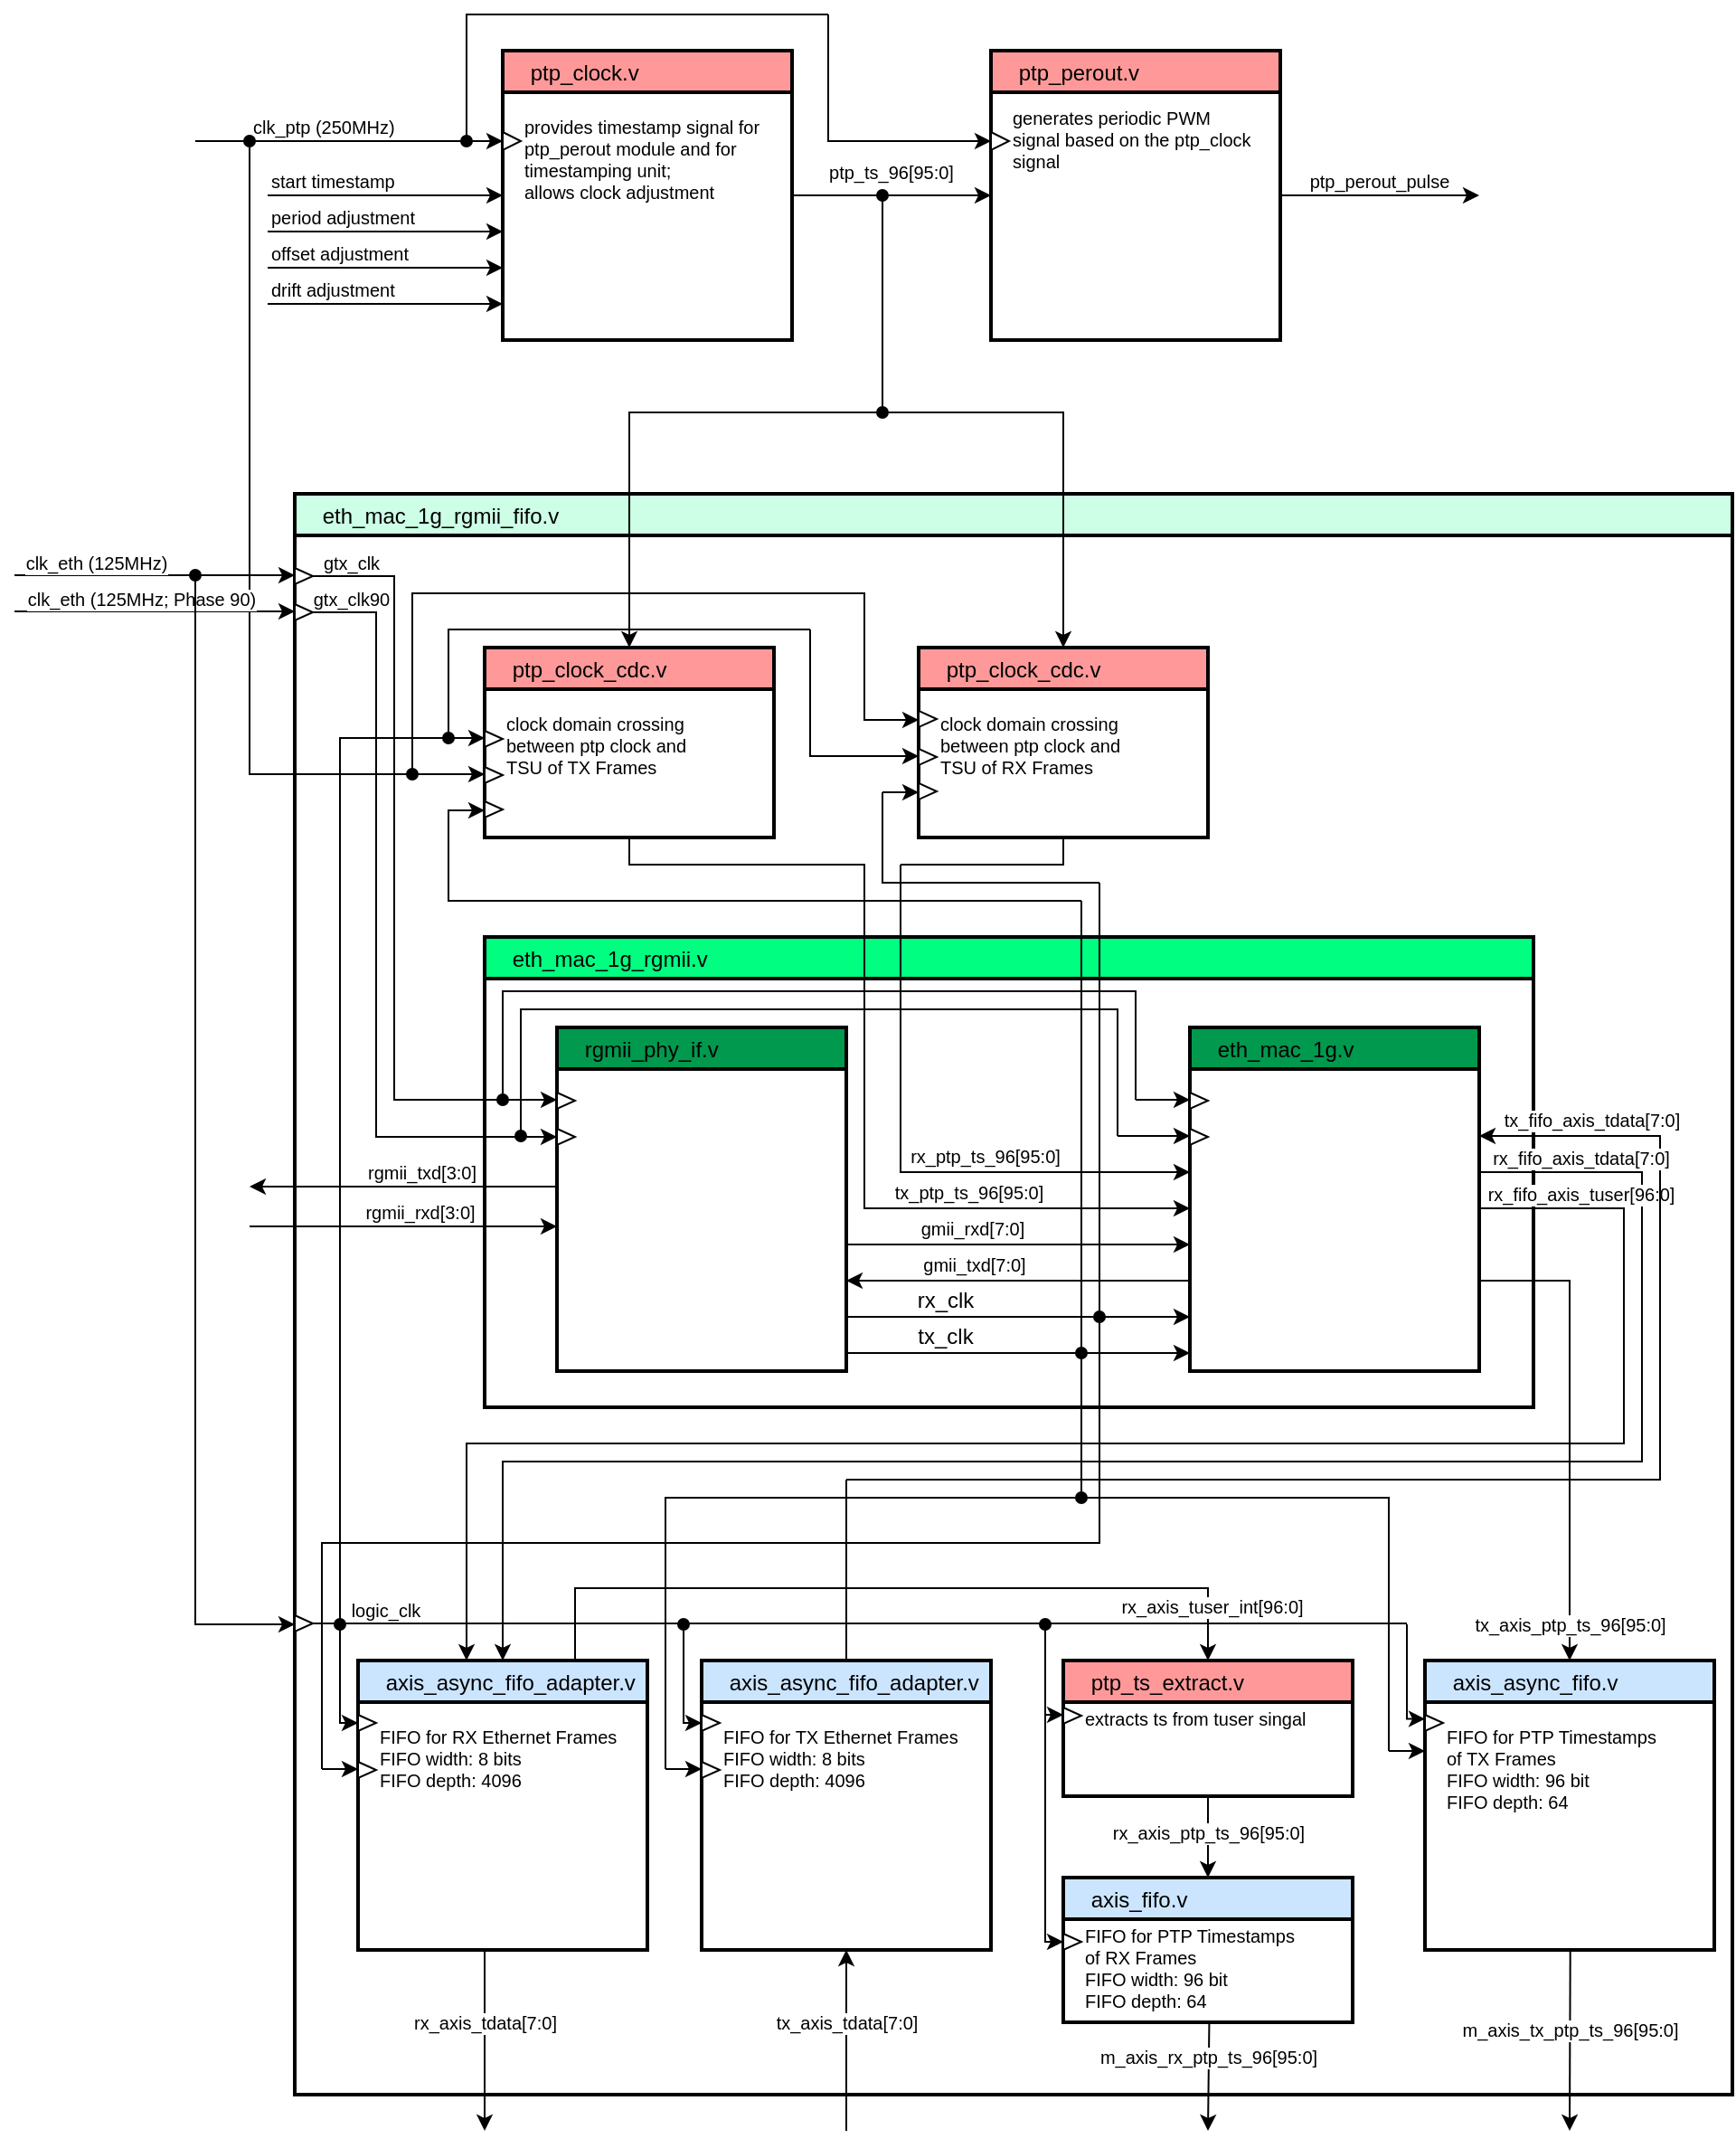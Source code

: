 <mxfile version="18.0.8" type="github">
  <diagram id="m4_wPzhkBYTgOvD4pY8l" name="Page-1">
    <mxGraphModel dx="2858" dy="1074" grid="1" gridSize="10" guides="1" tooltips="1" connect="1" arrows="1" fold="1" page="1" pageScale="1" pageWidth="827" pageHeight="1169" math="0" shadow="0">
      <root>
        <mxCell id="0" />
        <mxCell id="1" parent="0" />
        <mxCell id="R2FVKgh_fxsD744rfTFJ-40" value="" style="edgeStyle=elbowEdgeStyle;elbow=horizontal;endArrow=none;html=1;rounded=0;fontSize=10;endFill=0;" edge="1" parent="1">
          <mxGeometry width="50" height="50" relative="1" as="geometry">
            <mxPoint x="550" y="650" as="sourcePoint" />
            <mxPoint x="20" y="810" as="targetPoint" />
            <Array as="points">
              <mxPoint x="640" y="730" />
            </Array>
          </mxGeometry>
        </mxCell>
        <mxCell id="-nhubuoIuJu4ggT3_inp-13" value="    ptp_clock.v" style="swimlane;fontStyle=0;align=left;strokeWidth=2;fillColor=#FF9999;" parent="1" vertex="1">
          <mxGeometry x="10" y="30" width="160" height="160" as="geometry" />
        </mxCell>
        <mxCell id="-nhubuoIuJu4ggT3_inp-25" value="" style="triangle;whiteSpace=wrap;html=1;fontSize=10;align=left;" parent="-nhubuoIuJu4ggT3_inp-13" vertex="1">
          <mxGeometry y="45" width="10" height="10" as="geometry" />
        </mxCell>
        <mxCell id="R2FVKgh_fxsD744rfTFJ-57" value="&lt;div&gt;provides timestamp signal for ptp_perout module and for timestamping unit;&lt;/div&gt;&lt;div&gt;allows clock adjustment&lt;br&gt;&lt;/div&gt;" style="text;html=1;strokeColor=none;fillColor=none;align=left;verticalAlign=top;whiteSpace=wrap;rounded=0;fontSize=10;labelPosition=center;verticalLabelPosition=middle;" vertex="1" parent="-nhubuoIuJu4ggT3_inp-13">
          <mxGeometry x="10" y="30" width="140" height="125" as="geometry" />
        </mxCell>
        <mxCell id="-nhubuoIuJu4ggT3_inp-14" value="" style="edgeStyle=elbowEdgeStyle;elbow=vertical;endArrow=none;html=1;rounded=0;fontSize=10;startArrow=classic;startFill=1;endFill=0;align=left;" parent="1" edge="1">
          <mxGeometry width="50" height="50" relative="1" as="geometry">
            <mxPoint x="10" y="170" as="sourcePoint" />
            <mxPoint x="-120" y="170" as="targetPoint" />
          </mxGeometry>
        </mxCell>
        <mxCell id="-nhubuoIuJu4ggT3_inp-17" value="drift adjustment" style="text;html=1;strokeColor=none;fillColor=none;align=left;verticalAlign=middle;whiteSpace=wrap;rounded=0;spacingBottom=6;fontSize=10;" parent="1" vertex="1">
          <mxGeometry x="-120" y="150" width="130" height="30" as="geometry" />
        </mxCell>
        <mxCell id="-nhubuoIuJu4ggT3_inp-18" value="" style="edgeStyle=elbowEdgeStyle;elbow=vertical;endArrow=none;html=1;rounded=0;fontSize=10;startArrow=classic;startFill=1;endFill=0;align=left;" parent="1" edge="1">
          <mxGeometry width="50" height="50" relative="1" as="geometry">
            <mxPoint x="10" y="150" as="sourcePoint" />
            <mxPoint x="-120" y="150" as="targetPoint" />
          </mxGeometry>
        </mxCell>
        <mxCell id="-nhubuoIuJu4ggT3_inp-19" value="offset adjustment" style="text;html=1;strokeColor=none;fillColor=none;align=left;verticalAlign=middle;whiteSpace=wrap;rounded=0;spacingBottom=6;fontSize=10;" parent="1" vertex="1">
          <mxGeometry x="-120" y="130" width="130" height="30" as="geometry" />
        </mxCell>
        <mxCell id="-nhubuoIuJu4ggT3_inp-20" value="" style="edgeStyle=elbowEdgeStyle;elbow=vertical;endArrow=none;html=1;rounded=0;fontSize=10;startArrow=classic;startFill=1;endFill=0;align=left;" parent="1" edge="1">
          <mxGeometry width="50" height="50" relative="1" as="geometry">
            <mxPoint x="10" y="130" as="sourcePoint" />
            <mxPoint x="-120" y="130" as="targetPoint" />
          </mxGeometry>
        </mxCell>
        <mxCell id="-nhubuoIuJu4ggT3_inp-21" value="period adjustment" style="text;html=1;strokeColor=none;fillColor=none;align=left;verticalAlign=middle;whiteSpace=wrap;rounded=0;spacingBottom=6;fontSize=10;" parent="1" vertex="1">
          <mxGeometry x="-120" y="110" width="130" height="30" as="geometry" />
        </mxCell>
        <mxCell id="-nhubuoIuJu4ggT3_inp-22" value="" style="edgeStyle=elbowEdgeStyle;elbow=vertical;endArrow=none;html=1;rounded=0;fontSize=10;startArrow=classic;startFill=1;endFill=0;align=left;" parent="1" edge="1">
          <mxGeometry width="50" height="50" relative="1" as="geometry">
            <mxPoint x="10" y="110" as="sourcePoint" />
            <mxPoint x="-120" y="110" as="targetPoint" />
          </mxGeometry>
        </mxCell>
        <mxCell id="-nhubuoIuJu4ggT3_inp-23" value="start timestamp" style="text;html=1;strokeColor=none;fillColor=none;align=left;verticalAlign=middle;whiteSpace=wrap;rounded=0;spacingBottom=6;fontSize=10;" parent="1" vertex="1">
          <mxGeometry x="-120" y="90" width="130" height="30" as="geometry" />
        </mxCell>
        <mxCell id="-nhubuoIuJu4ggT3_inp-24" value="" style="edgeStyle=elbowEdgeStyle;elbow=vertical;endArrow=classic;html=1;rounded=0;fontSize=10;align=left;" parent="1" edge="1">
          <mxGeometry width="50" height="50" relative="1" as="geometry">
            <mxPoint x="-160" y="80" as="sourcePoint" />
            <mxPoint x="10" y="80" as="targetPoint" />
          </mxGeometry>
        </mxCell>
        <mxCell id="-nhubuoIuJu4ggT3_inp-26" value="clk_ptp (250MHz)" style="text;html=1;strokeColor=none;fillColor=none;align=left;verticalAlign=middle;whiteSpace=wrap;rounded=0;spacingBottom=6;fontSize=10;" parent="1" vertex="1">
          <mxGeometry x="-130" y="60" width="130" height="30" as="geometry" />
        </mxCell>
        <mxCell id="-nhubuoIuJu4ggT3_inp-27" value="    ptp_perout.v" style="swimlane;fontStyle=0;align=left;strokeWidth=2;fillColor=#FF9999;" parent="1" vertex="1">
          <mxGeometry x="280" y="30" width="160" height="160" as="geometry" />
        </mxCell>
        <mxCell id="-nhubuoIuJu4ggT3_inp-28" value="" style="triangle;whiteSpace=wrap;html=1;fontSize=10;" parent="-nhubuoIuJu4ggT3_inp-27" vertex="1">
          <mxGeometry y="45" width="10" height="10" as="geometry" />
        </mxCell>
        <mxCell id="R2FVKgh_fxsD744rfTFJ-56" value="generates periodic PWM signal based on the ptp_clock signal" style="text;html=1;strokeColor=none;fillColor=none;align=left;verticalAlign=top;whiteSpace=wrap;rounded=0;fontSize=10;labelPosition=center;verticalLabelPosition=middle;" vertex="1" parent="-nhubuoIuJu4ggT3_inp-27">
          <mxGeometry x="10" y="25" width="140" height="125" as="geometry" />
        </mxCell>
        <mxCell id="-nhubuoIuJu4ggT3_inp-29" value="" style="edgeStyle=elbowEdgeStyle;elbow=vertical;endArrow=none;html=1;rounded=0;fontSize=10;exitX=0.923;exitY=0.667;exitDx=0;exitDy=0;exitPerimeter=0;endFill=0;startArrow=oval;startFill=1;" parent="1" source="-nhubuoIuJu4ggT3_inp-26" edge="1">
          <mxGeometry width="50" height="50" relative="1" as="geometry">
            <mxPoint x="60" y="120" as="sourcePoint" />
            <mxPoint x="190" y="10" as="targetPoint" />
            <Array as="points">
              <mxPoint x="100" y="10" />
              <mxPoint x="180" y="20" />
              <mxPoint x="120" y="10" />
            </Array>
          </mxGeometry>
        </mxCell>
        <mxCell id="-nhubuoIuJu4ggT3_inp-32" value="" style="edgeStyle=segmentEdgeStyle;endArrow=classic;html=1;rounded=0;fontSize=10;entryX=0;entryY=0.5;entryDx=0;entryDy=0;" parent="1" target="-nhubuoIuJu4ggT3_inp-28" edge="1">
          <mxGeometry width="50" height="50" relative="1" as="geometry">
            <mxPoint x="190" y="10" as="sourcePoint" />
            <mxPoint x="150" y="60" as="targetPoint" />
            <Array as="points">
              <mxPoint x="190" y="10" />
              <mxPoint x="190" y="80" />
            </Array>
          </mxGeometry>
        </mxCell>
        <mxCell id="-nhubuoIuJu4ggT3_inp-33" value="" style="edgeStyle=elbowEdgeStyle;elbow=horizontal;endArrow=classic;html=1;rounded=0;fontSize=10;entryX=0;entryY=0.5;entryDx=0;entryDy=0;exitX=1;exitY=0.5;exitDx=0;exitDy=0;" parent="1" source="-nhubuoIuJu4ggT3_inp-13" target="-nhubuoIuJu4ggT3_inp-27" edge="1">
          <mxGeometry width="50" height="50" relative="1" as="geometry">
            <mxPoint x="210" y="110" as="sourcePoint" />
            <mxPoint x="70" y="100" as="targetPoint" />
          </mxGeometry>
        </mxCell>
        <mxCell id="-nhubuoIuJu4ggT3_inp-37" value="ptp_perout_pulse " style="text;html=1;strokeColor=none;fillColor=none;align=center;verticalAlign=middle;whiteSpace=wrap;rounded=0;spacingBottom=6;fontSize=10;" parent="1" vertex="1">
          <mxGeometry x="440" y="90" width="110" height="30" as="geometry" />
        </mxCell>
        <mxCell id="-nhubuoIuJu4ggT3_inp-38" value="" style="edgeStyle=elbowEdgeStyle;elbow=horizontal;endArrow=classic;html=1;rounded=0;fontSize=10;entryX=0;entryY=0.5;entryDx=0;entryDy=0;exitX=1;exitY=0.5;exitDx=0;exitDy=0;" parent="1" edge="1">
          <mxGeometry width="50" height="50" relative="1" as="geometry">
            <mxPoint x="440" y="110" as="sourcePoint" />
            <mxPoint x="550" y="110" as="targetPoint" />
          </mxGeometry>
        </mxCell>
        <mxCell id="R2FVKgh_fxsD744rfTFJ-6" value="    eth_mac_1g_rgmii_fifo.v" style="swimlane;align=left;fontStyle=0;strokeWidth=2;fillColor=#CCFFE6;" vertex="1" parent="1">
          <mxGeometry x="-105" y="275" width="795" height="885" as="geometry">
            <mxRectangle x="10" y="230" width="110" height="23" as="alternateBounds" />
          </mxGeometry>
        </mxCell>
        <mxCell id="R2FVKgh_fxsD744rfTFJ-7" value="    ptp_clock_cdc.v" style="swimlane;fontStyle=0;align=left;strokeWidth=2;fillColor=#FF9999;" vertex="1" parent="R2FVKgh_fxsD744rfTFJ-6">
          <mxGeometry x="345" y="85" width="160" height="105" as="geometry" />
        </mxCell>
        <mxCell id="R2FVKgh_fxsD744rfTFJ-8" value="&lt;div&gt;clock domain crossing between ptp clock and &lt;br&gt;&lt;/div&gt;&lt;div&gt;TSU of RX Frames&lt;br&gt;&lt;/div&gt;" style="text;html=1;strokeColor=none;fillColor=none;align=left;verticalAlign=top;whiteSpace=wrap;rounded=0;fontSize=10;labelPosition=center;verticalLabelPosition=middle;" vertex="1" parent="R2FVKgh_fxsD744rfTFJ-7">
          <mxGeometry x="10" y="30" width="140" height="60" as="geometry" />
        </mxCell>
        <mxCell id="R2FVKgh_fxsD744rfTFJ-102" value="" style="triangle;whiteSpace=wrap;html=1;fontSize=10;align=left;" vertex="1" parent="R2FVKgh_fxsD744rfTFJ-7">
          <mxGeometry y="35" width="10" height="9" as="geometry" />
        </mxCell>
        <mxCell id="R2FVKgh_fxsD744rfTFJ-103" value="" style="triangle;whiteSpace=wrap;html=1;fontSize=10;align=left;" vertex="1" parent="R2FVKgh_fxsD744rfTFJ-7">
          <mxGeometry y="56" width="10" height="9" as="geometry" />
        </mxCell>
        <mxCell id="R2FVKgh_fxsD744rfTFJ-104" value="" style="triangle;whiteSpace=wrap;html=1;fontSize=10;align=left;" vertex="1" parent="R2FVKgh_fxsD744rfTFJ-7">
          <mxGeometry y="75" width="10" height="9" as="geometry" />
        </mxCell>
        <mxCell id="R2FVKgh_fxsD744rfTFJ-9" value="    ptp_clock_cdc.v" style="swimlane;fontStyle=0;align=left;strokeWidth=2;fillColor=#FF9999;" vertex="1" parent="R2FVKgh_fxsD744rfTFJ-6">
          <mxGeometry x="105" y="85" width="160" height="105" as="geometry" />
        </mxCell>
        <mxCell id="R2FVKgh_fxsD744rfTFJ-10" value="&lt;div&gt;clock domain crossing between ptp clock and &lt;br&gt;&lt;/div&gt;&lt;div&gt;TSU of TX Frames&lt;br&gt;&lt;/div&gt;" style="text;html=1;strokeColor=none;fillColor=none;align=left;verticalAlign=top;whiteSpace=wrap;rounded=0;fontSize=10;labelPosition=center;verticalLabelPosition=middle;" vertex="1" parent="R2FVKgh_fxsD744rfTFJ-9">
          <mxGeometry x="10" y="30" width="140" height="90" as="geometry" />
        </mxCell>
        <mxCell id="R2FVKgh_fxsD744rfTFJ-105" value="" style="triangle;whiteSpace=wrap;html=1;fontSize=10;align=left;" vertex="1" parent="R2FVKgh_fxsD744rfTFJ-9">
          <mxGeometry y="46" width="10" height="9" as="geometry" />
        </mxCell>
        <mxCell id="R2FVKgh_fxsD744rfTFJ-106" value="" style="triangle;whiteSpace=wrap;html=1;fontSize=10;align=left;" vertex="1" parent="R2FVKgh_fxsD744rfTFJ-9">
          <mxGeometry y="66" width="10" height="9" as="geometry" />
        </mxCell>
        <mxCell id="R2FVKgh_fxsD744rfTFJ-107" value="" style="triangle;whiteSpace=wrap;html=1;fontSize=10;align=left;" vertex="1" parent="R2FVKgh_fxsD744rfTFJ-9">
          <mxGeometry y="85" width="10" height="9" as="geometry" />
        </mxCell>
        <mxCell id="-nhubuoIuJu4ggT3_inp-12" value="    eth_mac_1g_rgmii.v" style="swimlane;align=left;fontStyle=0;strokeWidth=2;fillColor=#00FF80;" parent="R2FVKgh_fxsD744rfTFJ-6" vertex="1">
          <mxGeometry x="105" y="245" width="580" height="260" as="geometry">
            <mxRectangle x="10" y="230" width="110" height="23" as="alternateBounds" />
          </mxGeometry>
        </mxCell>
        <mxCell id="-nhubuoIuJu4ggT3_inp-2" value="    eth_mac_1g.v" style="swimlane;align=left;fontStyle=0;strokeWidth=2;fillColor=#00994D;" parent="-nhubuoIuJu4ggT3_inp-12" vertex="1">
          <mxGeometry x="390" y="50" width="160" height="190" as="geometry" />
        </mxCell>
        <mxCell id="R2FVKgh_fxsD744rfTFJ-94" value="" style="triangle;whiteSpace=wrap;html=1;fontSize=10;align=left;" vertex="1" parent="-nhubuoIuJu4ggT3_inp-2">
          <mxGeometry y="36" width="10" height="9" as="geometry" />
        </mxCell>
        <mxCell id="R2FVKgh_fxsD744rfTFJ-95" value="" style="triangle;whiteSpace=wrap;html=1;fontSize=10;align=left;" vertex="1" parent="-nhubuoIuJu4ggT3_inp-2">
          <mxGeometry y="56" width="10" height="9" as="geometry" />
        </mxCell>
        <mxCell id="-nhubuoIuJu4ggT3_inp-3" value="    rgmii_phy_if.v" style="swimlane;fontStyle=0;align=left;strokeWidth=2;fillColor=#00994D;" parent="-nhubuoIuJu4ggT3_inp-12" vertex="1">
          <mxGeometry x="40" y="50" width="160" height="190" as="geometry" />
        </mxCell>
        <mxCell id="R2FVKgh_fxsD744rfTFJ-70" value="" style="triangle;whiteSpace=wrap;html=1;fontSize=10;align=left;" vertex="1" parent="-nhubuoIuJu4ggT3_inp-3">
          <mxGeometry y="36" width="10" height="9" as="geometry" />
        </mxCell>
        <mxCell id="R2FVKgh_fxsD744rfTFJ-71" value="" style="triangle;whiteSpace=wrap;html=1;fontSize=10;align=left;" vertex="1" parent="-nhubuoIuJu4ggT3_inp-3">
          <mxGeometry y="56" width="10" height="9" as="geometry" />
        </mxCell>
        <mxCell id="-nhubuoIuJu4ggT3_inp-9" value="&lt;font style=&quot;font-size: 10px;&quot;&gt;gmii_rxd[7:0]&lt;/font&gt;" style="text;html=1;strokeColor=none;fillColor=none;align=center;verticalAlign=middle;whiteSpace=wrap;rounded=0;spacingBottom=6;" parent="-nhubuoIuJu4ggT3_inp-12" vertex="1">
          <mxGeometry x="240" y="149" width="60" height="30" as="geometry" />
        </mxCell>
        <mxCell id="R2FVKgh_fxsD744rfTFJ-49" value="" style="edgeStyle=segmentEdgeStyle;endArrow=classic;html=1;rounded=0;fontSize=10;" edge="1" parent="-nhubuoIuJu4ggT3_inp-12">
          <mxGeometry width="50" height="50" relative="1" as="geometry">
            <mxPoint x="-130" y="160" as="sourcePoint" />
            <mxPoint x="40" y="160" as="targetPoint" />
            <Array as="points">
              <mxPoint x="-130" y="160" />
            </Array>
          </mxGeometry>
        </mxCell>
        <mxCell id="R2FVKgh_fxsD744rfTFJ-50" value="rgmii_rxd[3:0]" style="edgeLabel;html=1;align=center;verticalAlign=middle;resizable=0;points=[];fontSize=10;" vertex="1" connectable="0" parent="R2FVKgh_fxsD744rfTFJ-49">
          <mxGeometry x="-0.152" y="-2" relative="1" as="geometry">
            <mxPoint x="22" y="-10" as="offset" />
          </mxGeometry>
        </mxCell>
        <mxCell id="R2FVKgh_fxsD744rfTFJ-47" value="" style="edgeStyle=segmentEdgeStyle;endArrow=classic;html=1;rounded=0;fontSize=10;" edge="1" parent="-nhubuoIuJu4ggT3_inp-12">
          <mxGeometry width="50" height="50" relative="1" as="geometry">
            <mxPoint x="40" y="138" as="sourcePoint" />
            <mxPoint x="-130" y="138" as="targetPoint" />
          </mxGeometry>
        </mxCell>
        <mxCell id="R2FVKgh_fxsD744rfTFJ-48" value="rgmii_txd[3:0]" style="edgeLabel;html=1;align=center;verticalAlign=middle;resizable=0;points=[];fontSize=10;" vertex="1" connectable="0" parent="R2FVKgh_fxsD744rfTFJ-47">
          <mxGeometry x="-0.152" y="-2" relative="1" as="geometry">
            <mxPoint x="-3" y="-6" as="offset" />
          </mxGeometry>
        </mxCell>
        <mxCell id="-nhubuoIuJu4ggT3_inp-5" style="edgeStyle=orthogonalEdgeStyle;rounded=0;orthogonalLoop=1;jettySize=auto;html=1;" parent="-nhubuoIuJu4ggT3_inp-12" edge="1">
          <mxGeometry relative="1" as="geometry">
            <mxPoint x="200" y="170" as="sourcePoint" />
            <mxPoint x="390" y="170" as="targetPoint" />
          </mxGeometry>
        </mxCell>
        <mxCell id="-nhubuoIuJu4ggT3_inp-6" style="edgeStyle=orthogonalEdgeStyle;rounded=0;orthogonalLoop=1;jettySize=auto;html=1;startArrow=classic;startFill=1;endArrow=none;endFill=0;" parent="-nhubuoIuJu4ggT3_inp-12" edge="1">
          <mxGeometry relative="1" as="geometry">
            <mxPoint x="200" y="190" as="sourcePoint" />
            <mxPoint x="390" y="190" as="targetPoint" />
          </mxGeometry>
        </mxCell>
        <mxCell id="-nhubuoIuJu4ggT3_inp-11" value="&lt;font style=&quot;font-size: 10px;&quot;&gt;gmii_txd[7:0]&lt;/font&gt;" style="text;html=1;strokeColor=none;fillColor=none;align=center;verticalAlign=middle;whiteSpace=wrap;rounded=0;spacingBottom=6;" parent="-nhubuoIuJu4ggT3_inp-12" vertex="1">
          <mxGeometry x="241" y="169" width="60" height="30" as="geometry" />
        </mxCell>
        <mxCell id="R2FVKgh_fxsD744rfTFJ-18" value="&lt;font style=&quot;font-size: 10px;&quot;&gt;rx_ptp_ts_96[95:0]&lt;/font&gt;" style="text;html=1;strokeColor=none;fillColor=none;align=center;verticalAlign=middle;whiteSpace=wrap;rounded=0;spacingBottom=6;" vertex="1" parent="-nhubuoIuJu4ggT3_inp-12">
          <mxGeometry x="247" y="109" width="60" height="30" as="geometry" />
        </mxCell>
        <mxCell id="R2FVKgh_fxsD744rfTFJ-20" value="&lt;font style=&quot;font-size: 10px;&quot;&gt;tx_ptp_ts_96[95:0]&lt;/font&gt;" style="text;html=1;strokeColor=none;fillColor=none;align=center;verticalAlign=middle;whiteSpace=wrap;rounded=0;spacingBottom=6;" vertex="1" parent="-nhubuoIuJu4ggT3_inp-12">
          <mxGeometry x="238" y="129" width="60" height="30" as="geometry" />
        </mxCell>
        <mxCell id="R2FVKgh_fxsD744rfTFJ-86" style="edgeStyle=orthogonalEdgeStyle;rounded=0;orthogonalLoop=1;jettySize=auto;html=1;entryX=0;entryY=0.25;entryDx=0;entryDy=0;" edge="1" parent="-nhubuoIuJu4ggT3_inp-12">
          <mxGeometry relative="1" as="geometry">
            <mxPoint x="200" y="210" as="sourcePoint" />
            <mxPoint x="390" y="210" as="targetPoint" />
          </mxGeometry>
        </mxCell>
        <mxCell id="R2FVKgh_fxsD744rfTFJ-88" value="rx_clk" style="text;html=1;strokeColor=none;fillColor=none;align=center;verticalAlign=middle;whiteSpace=wrap;rounded=0;spacingBottom=6;" vertex="1" parent="-nhubuoIuJu4ggT3_inp-12">
          <mxGeometry x="225" y="189" width="60" height="30" as="geometry" />
        </mxCell>
        <mxCell id="R2FVKgh_fxsD744rfTFJ-89" value="tx_clk" style="text;html=1;strokeColor=none;fillColor=none;align=center;verticalAlign=middle;whiteSpace=wrap;rounded=0;spacingBottom=6;" vertex="1" parent="-nhubuoIuJu4ggT3_inp-12">
          <mxGeometry x="225" y="209" width="60" height="30" as="geometry" />
        </mxCell>
        <mxCell id="R2FVKgh_fxsD744rfTFJ-16" value="" style="edgeStyle=elbowEdgeStyle;elbow=vertical;endArrow=classic;html=1;rounded=0;fontSize=10;" edge="1" parent="-nhubuoIuJu4ggT3_inp-12">
          <mxGeometry width="50" height="50" relative="1" as="geometry">
            <mxPoint x="210" y="120" as="sourcePoint" />
            <mxPoint x="390" y="150" as="targetPoint" />
            <Array as="points">
              <mxPoint x="300" y="150" />
            </Array>
          </mxGeometry>
        </mxCell>
        <mxCell id="R2FVKgh_fxsD744rfTFJ-87" style="edgeStyle=orthogonalEdgeStyle;rounded=0;orthogonalLoop=1;jettySize=auto;html=1;" edge="1" parent="-nhubuoIuJu4ggT3_inp-12">
          <mxGeometry relative="1" as="geometry">
            <mxPoint x="200" y="230" as="sourcePoint" />
            <mxPoint x="390" y="230" as="targetPoint" />
            <Array as="points">
              <mxPoint x="270" y="230" />
              <mxPoint x="270" y="230" />
            </Array>
          </mxGeometry>
        </mxCell>
        <mxCell id="R2FVKgh_fxsD744rfTFJ-14" value="" style="edgeStyle=elbowEdgeStyle;elbow=vertical;endArrow=none;html=1;rounded=0;fontSize=10;endFill=0;exitX=0.5;exitY=1;exitDx=0;exitDy=0;" edge="1" parent="R2FVKgh_fxsD744rfTFJ-6" source="R2FVKgh_fxsD744rfTFJ-7">
          <mxGeometry width="50" height="50" relative="1" as="geometry">
            <mxPoint x="436.86" y="215" as="sourcePoint" />
            <mxPoint x="335" y="205" as="targetPoint" />
            <Array as="points">
              <mxPoint x="385" y="205" />
            </Array>
          </mxGeometry>
        </mxCell>
        <mxCell id="R2FVKgh_fxsD744rfTFJ-21" value="    ptp_ts_extract.v" style="swimlane;fontStyle=0;align=left;strokeWidth=2;fillColor=#FF9999;" vertex="1" parent="R2FVKgh_fxsD744rfTFJ-6">
          <mxGeometry x="425" y="645" width="160" height="75" as="geometry" />
        </mxCell>
        <mxCell id="R2FVKgh_fxsD744rfTFJ-23" value="extracts ts from tuser singal " style="text;html=1;strokeColor=none;fillColor=none;align=left;verticalAlign=top;whiteSpace=wrap;rounded=0;fontSize=10;labelPosition=center;verticalLabelPosition=middle;" vertex="1" parent="R2FVKgh_fxsD744rfTFJ-21">
          <mxGeometry x="10" y="20" width="140" height="40" as="geometry" />
        </mxCell>
        <mxCell id="R2FVKgh_fxsD744rfTFJ-85" value="" style="triangle;whiteSpace=wrap;html=1;fontSize=10;align=left;" vertex="1" parent="R2FVKgh_fxsD744rfTFJ-21">
          <mxGeometry y="26" width="10" height="9" as="geometry" />
        </mxCell>
        <mxCell id="-nhubuoIuJu4ggT3_inp-52" value="    axis_fifo.v" style="swimlane;fontStyle=0;align=left;strokeWidth=2;fillColor=#CCE5FF;" parent="R2FVKgh_fxsD744rfTFJ-6" vertex="1">
          <mxGeometry x="425" y="765" width="160" height="80" as="geometry" />
        </mxCell>
        <mxCell id="-nhubuoIuJu4ggT3_inp-53" value="&lt;div align=&quot;left&quot;&gt;FIFO for PTP Timestamps&lt;/div&gt;&lt;div align=&quot;left&quot;&gt;of RX Frames&lt;/div&gt;&lt;div align=&quot;left&quot;&gt;FIFO width: 96 bit&lt;/div&gt;&lt;div align=&quot;left&quot;&gt;FIFO depth: 64&lt;br&gt;&lt;/div&gt;" style="text;html=1;strokeColor=none;fillColor=none;align=left;verticalAlign=top;whiteSpace=wrap;rounded=0;fontSize=10;labelPosition=center;verticalLabelPosition=middle;" parent="-nhubuoIuJu4ggT3_inp-52" vertex="1">
          <mxGeometry x="10" y="20" width="130" height="60" as="geometry" />
        </mxCell>
        <mxCell id="R2FVKgh_fxsD744rfTFJ-76" value="" style="triangle;whiteSpace=wrap;html=1;fontSize=10;align=left;" vertex="1" parent="-nhubuoIuJu4ggT3_inp-52">
          <mxGeometry y="31" width="10" height="9" as="geometry" />
        </mxCell>
        <mxCell id="R2FVKgh_fxsD744rfTFJ-24" value="" style="edgeStyle=segmentEdgeStyle;endArrow=classic;html=1;rounded=0;fontSize=10;exitX=0.5;exitY=1;exitDx=0;exitDy=0;" edge="1" parent="R2FVKgh_fxsD744rfTFJ-6" source="R2FVKgh_fxsD744rfTFJ-21" target="-nhubuoIuJu4ggT3_inp-52">
          <mxGeometry width="50" height="50" relative="1" as="geometry">
            <mxPoint x="545" y="725" as="sourcePoint" />
            <mxPoint x="595" y="675" as="targetPoint" />
          </mxGeometry>
        </mxCell>
        <mxCell id="R2FVKgh_fxsD744rfTFJ-35" value="rx_axis_ptp_ts_96[95:0]" style="edgeLabel;html=1;align=center;verticalAlign=middle;resizable=0;points=[];fontSize=10;" vertex="1" connectable="0" parent="R2FVKgh_fxsD744rfTFJ-24">
          <mxGeometry x="0.135" y="-1" relative="1" as="geometry">
            <mxPoint x="1" y="-6" as="offset" />
          </mxGeometry>
        </mxCell>
        <mxCell id="R2FVKgh_fxsD744rfTFJ-27" value="" style="edgeStyle=segmentEdgeStyle;endArrow=classic;html=1;rounded=0;fontSize=10;entryX=0.5;entryY=1;entryDx=0;entryDy=0;" edge="1" parent="R2FVKgh_fxsD744rfTFJ-6" target="-nhubuoIuJu4ggT3_inp-48">
          <mxGeometry width="50" height="50" relative="1" as="geometry">
            <mxPoint x="305" y="905" as="sourcePoint" />
            <mxPoint x="255" y="865" as="targetPoint" />
          </mxGeometry>
        </mxCell>
        <mxCell id="R2FVKgh_fxsD744rfTFJ-28" value="tx_axis_tdata[7:0]" style="edgeLabel;html=1;align=center;verticalAlign=middle;resizable=0;points=[];fontSize=10;" vertex="1" connectable="0" parent="R2FVKgh_fxsD744rfTFJ-27">
          <mxGeometry x="0.236" relative="1" as="geometry">
            <mxPoint y="2" as="offset" />
          </mxGeometry>
        </mxCell>
        <mxCell id="-nhubuoIuJu4ggT3_inp-48" value="    axis_async_fifo_adapter.v" style="swimlane;fontStyle=0;align=left;strokeWidth=2;fillColor=#CCE5FF;" parent="R2FVKgh_fxsD744rfTFJ-6" vertex="1">
          <mxGeometry x="225" y="645" width="160" height="160" as="geometry" />
        </mxCell>
        <mxCell id="-nhubuoIuJu4ggT3_inp-49" value="&lt;div align=&quot;left&quot;&gt;FIFO for TX Ethernet Frames&lt;/div&gt;&lt;div align=&quot;left&quot;&gt;FIFO width: 8 bits&lt;/div&gt;&lt;div align=&quot;left&quot;&gt;FIFO depth: 4096&lt;br&gt;&lt;/div&gt;&lt;div align=&quot;left&quot;&gt;&lt;br&gt;&lt;/div&gt;" style="text;html=1;strokeColor=none;fillColor=none;align=left;verticalAlign=top;whiteSpace=wrap;rounded=0;fontSize=10;labelPosition=center;verticalLabelPosition=middle;" parent="-nhubuoIuJu4ggT3_inp-48" vertex="1">
          <mxGeometry x="10" y="30" width="140" height="130" as="geometry" />
        </mxCell>
        <mxCell id="R2FVKgh_fxsD744rfTFJ-75" value="" style="triangle;whiteSpace=wrap;html=1;fontSize=10;align=left;" vertex="1" parent="-nhubuoIuJu4ggT3_inp-48">
          <mxGeometry y="30" width="10" height="9" as="geometry" />
        </mxCell>
        <mxCell id="R2FVKgh_fxsD744rfTFJ-118" value="" style="triangle;whiteSpace=wrap;html=1;fontSize=10;align=left;" vertex="1" parent="-nhubuoIuJu4ggT3_inp-48">
          <mxGeometry y="56" width="10" height="9" as="geometry" />
        </mxCell>
        <mxCell id="-nhubuoIuJu4ggT3_inp-46" value="    axis_async_fifo_adapter.v" style="swimlane;fontStyle=0;align=left;strokeWidth=2;fillColor=#CCE5FF;" parent="R2FVKgh_fxsD744rfTFJ-6" vertex="1">
          <mxGeometry x="35" y="645" width="160" height="160" as="geometry" />
        </mxCell>
        <mxCell id="-nhubuoIuJu4ggT3_inp-47" value="&lt;div align=&quot;left&quot;&gt;FIFO for RX Ethernet Frames&lt;/div&gt;&lt;div align=&quot;left&quot;&gt;FIFO width: 8 bits&lt;/div&gt;&lt;div align=&quot;left&quot;&gt;FIFO depth: 4096&lt;br&gt;&lt;/div&gt;" style="text;html=1;strokeColor=none;fillColor=none;align=left;verticalAlign=top;whiteSpace=wrap;rounded=0;fontSize=10;labelPosition=center;verticalLabelPosition=middle;" parent="-nhubuoIuJu4ggT3_inp-46" vertex="1">
          <mxGeometry x="10" y="30" width="140" height="130" as="geometry" />
        </mxCell>
        <mxCell id="R2FVKgh_fxsD744rfTFJ-74" value="" style="triangle;whiteSpace=wrap;html=1;fontSize=10;align=left;" vertex="1" parent="-nhubuoIuJu4ggT3_inp-46">
          <mxGeometry y="30" width="10" height="9" as="geometry" />
        </mxCell>
        <mxCell id="R2FVKgh_fxsD744rfTFJ-121" value="" style="triangle;whiteSpace=wrap;html=1;fontSize=10;align=left;" vertex="1" parent="-nhubuoIuJu4ggT3_inp-46">
          <mxGeometry y="56" width="10" height="9" as="geometry" />
        </mxCell>
        <mxCell id="R2FVKgh_fxsD744rfTFJ-29" value="" style="edgeStyle=segmentEdgeStyle;endArrow=classic;html=1;rounded=0;fontSize=10;exitX=0.544;exitY=0.986;exitDx=0;exitDy=0;exitPerimeter=0;" edge="1" parent="R2FVKgh_fxsD744rfTFJ-6" source="-nhubuoIuJu4ggT3_inp-53">
          <mxGeometry width="50" height="50" relative="1" as="geometry">
            <mxPoint x="505" y="865" as="sourcePoint" />
            <mxPoint x="505" y="905" as="targetPoint" />
          </mxGeometry>
        </mxCell>
        <mxCell id="R2FVKgh_fxsD744rfTFJ-30" value="m_axis_rx_ptp_ts_96[95:0]" style="edgeLabel;html=1;align=center;verticalAlign=middle;resizable=0;points=[];fontSize=10;" vertex="1" connectable="0" parent="R2FVKgh_fxsD744rfTFJ-29">
          <mxGeometry x="0.236" relative="1" as="geometry">
            <mxPoint y="-18" as="offset" />
          </mxGeometry>
        </mxCell>
        <mxCell id="-nhubuoIuJu4ggT3_inp-50" value="    axis_async_fifo.v" style="swimlane;fontStyle=0;align=left;strokeWidth=2;fillColor=#CCE5FF;" parent="R2FVKgh_fxsD744rfTFJ-6" vertex="1">
          <mxGeometry x="625" y="645" width="160" height="160" as="geometry" />
        </mxCell>
        <mxCell id="-nhubuoIuJu4ggT3_inp-55" value="&lt;div align=&quot;left&quot;&gt;FIFO for PTP Timestamps&lt;/div&gt;&lt;div align=&quot;left&quot;&gt;of TX Frames&lt;/div&gt;&lt;div align=&quot;left&quot;&gt;FIFO width: 96 bit&lt;/div&gt;&lt;div align=&quot;left&quot;&gt;FIFO depth: 64&lt;br&gt;&lt;/div&gt;" style="text;html=1;strokeColor=none;fillColor=none;align=left;verticalAlign=top;whiteSpace=wrap;rounded=0;fontSize=10;labelPosition=center;verticalLabelPosition=middle;" parent="-nhubuoIuJu4ggT3_inp-50" vertex="1">
          <mxGeometry x="10" y="30" width="140" height="130" as="geometry" />
        </mxCell>
        <mxCell id="R2FVKgh_fxsD744rfTFJ-77" value="" style="triangle;whiteSpace=wrap;html=1;fontSize=10;align=left;" vertex="1" parent="-nhubuoIuJu4ggT3_inp-50">
          <mxGeometry y="30" width="10" height="9" as="geometry" />
        </mxCell>
        <mxCell id="R2FVKgh_fxsD744rfTFJ-31" value="" style="edgeStyle=segmentEdgeStyle;endArrow=classic;html=1;rounded=0;fontSize=10;exitX=0.544;exitY=0.986;exitDx=0;exitDy=0;exitPerimeter=0;" edge="1" parent="R2FVKgh_fxsD744rfTFJ-6">
          <mxGeometry width="50" height="50" relative="1" as="geometry">
            <mxPoint x="705.36" y="805.0" as="sourcePoint" />
            <mxPoint x="705" y="905" as="targetPoint" />
          </mxGeometry>
        </mxCell>
        <mxCell id="R2FVKgh_fxsD744rfTFJ-32" value="m_axis_tx_ptp_ts_96[95:0]" style="edgeLabel;html=1;align=center;verticalAlign=middle;resizable=0;points=[];fontSize=10;" vertex="1" connectable="0" parent="R2FVKgh_fxsD744rfTFJ-31">
          <mxGeometry x="0.236" relative="1" as="geometry">
            <mxPoint y="-18" as="offset" />
          </mxGeometry>
        </mxCell>
        <mxCell id="R2FVKgh_fxsD744rfTFJ-36" value="" style="edgeStyle=elbowEdgeStyle;elbow=vertical;endArrow=classic;html=1;rounded=0;fontSize=10;exitX=0.75;exitY=0;exitDx=0;exitDy=0;entryX=0.5;entryY=0;entryDx=0;entryDy=0;" edge="1" parent="R2FVKgh_fxsD744rfTFJ-6" source="-nhubuoIuJu4ggT3_inp-46" target="R2FVKgh_fxsD744rfTFJ-21">
          <mxGeometry width="50" height="50" relative="1" as="geometry">
            <mxPoint x="265" y="675" as="sourcePoint" />
            <mxPoint x="315" y="625" as="targetPoint" />
            <Array as="points">
              <mxPoint x="325" y="605" />
            </Array>
          </mxGeometry>
        </mxCell>
        <mxCell id="R2FVKgh_fxsD744rfTFJ-37" value="rx_axis_tuser_int[96:0]" style="edgeLabel;html=1;align=center;verticalAlign=middle;resizable=0;points=[];fontSize=10;" vertex="1" connectable="0" parent="R2FVKgh_fxsD744rfTFJ-36">
          <mxGeometry x="0.151" y="-1" relative="1" as="geometry">
            <mxPoint x="144" y="9" as="offset" />
          </mxGeometry>
        </mxCell>
        <mxCell id="R2FVKgh_fxsD744rfTFJ-66" value="" style="edgeStyle=segmentEdgeStyle;endArrow=classic;html=1;rounded=0;fontSize=10;startArrow=none;entryX=0;entryY=0.5;entryDx=0;entryDy=0;" edge="1" parent="R2FVKgh_fxsD744rfTFJ-6" source="R2FVKgh_fxsD744rfTFJ-68" target="R2FVKgh_fxsD744rfTFJ-71">
          <mxGeometry width="50" height="50" relative="1" as="geometry">
            <mxPoint y="65" as="sourcePoint" />
            <mxPoint x="135" y="355" as="targetPoint" />
            <Array as="points">
              <mxPoint x="45" y="66" />
              <mxPoint x="45" y="356" />
            </Array>
          </mxGeometry>
        </mxCell>
        <mxCell id="R2FVKgh_fxsD744rfTFJ-98" value="gtx_clk90" style="edgeLabel;html=1;align=center;verticalAlign=middle;resizable=0;points=[];fontSize=10;" vertex="1" connectable="0" parent="R2FVKgh_fxsD744rfTFJ-66">
          <mxGeometry x="-0.87" y="1" relative="1" as="geometry">
            <mxPoint x="-7" y="-7" as="offset" />
          </mxGeometry>
        </mxCell>
        <mxCell id="R2FVKgh_fxsD744rfTFJ-67" value="" style="triangle;whiteSpace=wrap;html=1;fontSize=10;align=left;" vertex="1" parent="R2FVKgh_fxsD744rfTFJ-6">
          <mxGeometry y="41" width="10" height="9" as="geometry" />
        </mxCell>
        <mxCell id="R2FVKgh_fxsD744rfTFJ-68" value="" style="triangle;whiteSpace=wrap;html=1;fontSize=10;align=left;" vertex="1" parent="R2FVKgh_fxsD744rfTFJ-6">
          <mxGeometry y="61" width="10" height="9" as="geometry" />
        </mxCell>
        <mxCell id="R2FVKgh_fxsD744rfTFJ-73" value="" style="triangle;whiteSpace=wrap;html=1;fontSize=10;align=left;" vertex="1" parent="R2FVKgh_fxsD744rfTFJ-6">
          <mxGeometry y="620" width="10" height="9" as="geometry" />
        </mxCell>
        <mxCell id="R2FVKgh_fxsD744rfTFJ-82" value="" style="edgeStyle=segmentEdgeStyle;endArrow=classic;html=1;rounded=0;fontSize=10;entryX=0;entryY=0.5;entryDx=0;entryDy=0;startArrow=oval;startFill=1;" edge="1" parent="R2FVKgh_fxsD744rfTFJ-6" target="R2FVKgh_fxsD744rfTFJ-75">
          <mxGeometry width="50" height="50" relative="1" as="geometry">
            <mxPoint x="215" y="625" as="sourcePoint" />
            <mxPoint x="225" y="675.5" as="targetPoint" />
            <Array as="points">
              <mxPoint x="215" y="680" />
            </Array>
          </mxGeometry>
        </mxCell>
        <mxCell id="R2FVKgh_fxsD744rfTFJ-83" value="" style="edgeStyle=segmentEdgeStyle;endArrow=classic;html=1;rounded=0;fontSize=10;entryX=0;entryY=0.5;entryDx=0;entryDy=0;startArrow=oval;startFill=1;" edge="1" parent="R2FVKgh_fxsD744rfTFJ-6" target="R2FVKgh_fxsD744rfTFJ-76">
          <mxGeometry width="50" height="50" relative="1" as="geometry">
            <mxPoint x="415" y="625" as="sourcePoint" />
            <mxPoint x="415" y="675.5" as="targetPoint" />
            <Array as="points">
              <mxPoint x="415" y="800" />
            </Array>
          </mxGeometry>
        </mxCell>
        <mxCell id="R2FVKgh_fxsD744rfTFJ-65" value="" style="edgeStyle=segmentEdgeStyle;endArrow=classic;html=1;rounded=0;fontSize=10;exitX=1;exitY=0.5;exitDx=0;exitDy=0;entryX=0;entryY=0.5;entryDx=0;entryDy=0;" edge="1" parent="R2FVKgh_fxsD744rfTFJ-6" source="R2FVKgh_fxsD744rfTFJ-67" target="R2FVKgh_fxsD744rfTFJ-70">
          <mxGeometry width="50" height="50" relative="1" as="geometry">
            <mxPoint x="15" y="45" as="sourcePoint" />
            <mxPoint x="135" y="335" as="targetPoint" />
            <Array as="points">
              <mxPoint x="55" y="45" />
              <mxPoint x="55" y="335" />
              <mxPoint x="145" y="335" />
            </Array>
          </mxGeometry>
        </mxCell>
        <mxCell id="R2FVKgh_fxsD744rfTFJ-97" value="gtx_clk" style="edgeLabel;html=1;align=center;verticalAlign=middle;resizable=0;points=[];fontSize=10;" vertex="1" connectable="0" parent="R2FVKgh_fxsD744rfTFJ-65">
          <mxGeometry x="-0.851" y="-1" relative="1" as="geometry">
            <mxPoint x="-11" y="-9" as="offset" />
          </mxGeometry>
        </mxCell>
        <mxCell id="R2FVKgh_fxsD744rfTFJ-15" value="" style="edgeStyle=elbowEdgeStyle;elbow=vertical;endArrow=none;html=1;rounded=0;fontSize=10;endFill=0;exitX=0.5;exitY=1;exitDx=0;exitDy=0;" edge="1" parent="1" source="R2FVKgh_fxsD744rfTFJ-9">
          <mxGeometry width="50" height="50" relative="1" as="geometry">
            <mxPoint x="80" y="450" as="sourcePoint" />
            <mxPoint x="210" y="640" as="targetPoint" />
            <Array as="points">
              <mxPoint x="150" y="480" />
              <mxPoint x="330" y="500" />
            </Array>
          </mxGeometry>
        </mxCell>
        <mxCell id="R2FVKgh_fxsD744rfTFJ-19" value="" style="edgeStyle=elbowEdgeStyle;elbow=horizontal;endArrow=classic;html=1;rounded=0;fontSize=10;" edge="1" parent="1">
          <mxGeometry width="50" height="50" relative="1" as="geometry">
            <mxPoint x="230" y="480" as="sourcePoint" />
            <mxPoint x="390" y="650" as="targetPoint" />
            <Array as="points">
              <mxPoint x="230" y="520" />
            </Array>
          </mxGeometry>
        </mxCell>
        <mxCell id="R2FVKgh_fxsD744rfTFJ-25" value="" style="edgeStyle=segmentEdgeStyle;endArrow=classic;html=1;rounded=0;fontSize=10;exitX=0.5;exitY=1;exitDx=0;exitDy=0;" edge="1" parent="1" source="-nhubuoIuJu4ggT3_inp-47">
          <mxGeometry width="50" height="50" relative="1" as="geometry">
            <mxPoint x="140" y="1080" as="sourcePoint" />
            <mxPoint y="1180" as="targetPoint" />
          </mxGeometry>
        </mxCell>
        <mxCell id="R2FVKgh_fxsD744rfTFJ-26" value="rx_axis_tdata[7:0]" style="edgeLabel;html=1;align=center;verticalAlign=middle;resizable=0;points=[];fontSize=10;" vertex="1" connectable="0" parent="R2FVKgh_fxsD744rfTFJ-25">
          <mxGeometry x="0.236" relative="1" as="geometry">
            <mxPoint y="-18" as="offset" />
          </mxGeometry>
        </mxCell>
        <mxCell id="R2FVKgh_fxsD744rfTFJ-33" value="" style="edgeStyle=elbowEdgeStyle;elbow=vertical;endArrow=classic;html=1;rounded=0;fontSize=10;entryX=0.5;entryY=0;entryDx=0;entryDy=0;" edge="1" parent="1" target="-nhubuoIuJu4ggT3_inp-50">
          <mxGeometry width="50" height="50" relative="1" as="geometry">
            <mxPoint x="550" y="710" as="sourcePoint" />
            <mxPoint x="310" y="780" as="targetPoint" />
            <Array as="points">
              <mxPoint x="570" y="710" />
            </Array>
          </mxGeometry>
        </mxCell>
        <mxCell id="R2FVKgh_fxsD744rfTFJ-34" value="tx_axis_ptp_ts_96[95:0]" style="edgeLabel;html=1;align=center;verticalAlign=middle;resizable=0;points=[];fontSize=10;" vertex="1" connectable="0" parent="R2FVKgh_fxsD744rfTFJ-33">
          <mxGeometry x="0.376" relative="1" as="geometry">
            <mxPoint y="61" as="offset" />
          </mxGeometry>
        </mxCell>
        <mxCell id="R2FVKgh_fxsD744rfTFJ-38" value="" style="edgeStyle=elbowEdgeStyle;elbow=horizontal;endArrow=none;html=1;rounded=0;fontSize=10;endFill=0;" edge="1" parent="1">
          <mxGeometry width="50" height="50" relative="1" as="geometry">
            <mxPoint x="550" y="670" as="sourcePoint" />
            <mxPoint x="10" y="800" as="targetPoint" />
            <Array as="points">
              <mxPoint x="630" y="730" />
            </Array>
          </mxGeometry>
        </mxCell>
        <mxCell id="R2FVKgh_fxsD744rfTFJ-46" value="rx_fifo_axis_tuser[96:0]" style="edgeLabel;html=1;align=center;verticalAlign=middle;resizable=0;points=[];fontSize=10;labelBackgroundColor=#FFFFFF;" vertex="1" connectable="0" parent="R2FVKgh_fxsD744rfTFJ-38">
          <mxGeometry x="-0.793" y="-1" relative="1" as="geometry">
            <mxPoint x="-23" y="-14" as="offset" />
          </mxGeometry>
        </mxCell>
        <mxCell id="R2FVKgh_fxsD744rfTFJ-39" value="" style="edgeStyle=segmentEdgeStyle;endArrow=classic;html=1;rounded=0;fontSize=10;" edge="1" parent="1" target="-nhubuoIuJu4ggT3_inp-46">
          <mxGeometry width="50" height="50" relative="1" as="geometry">
            <mxPoint x="10" y="800" as="sourcePoint" />
            <mxPoint x="310" y="730" as="targetPoint" />
            <Array as="points">
              <mxPoint x="-10" y="800" />
            </Array>
          </mxGeometry>
        </mxCell>
        <mxCell id="R2FVKgh_fxsD744rfTFJ-41" value="" style="edgeStyle=segmentEdgeStyle;endArrow=classic;html=1;rounded=0;fontSize=10;entryX=0.5;entryY=0;entryDx=0;entryDy=0;" edge="1" parent="1" target="-nhubuoIuJu4ggT3_inp-46">
          <mxGeometry width="50" height="50" relative="1" as="geometry">
            <mxPoint x="20" y="810" as="sourcePoint" />
            <mxPoint y="920" as="targetPoint" />
            <Array as="points">
              <mxPoint x="10" y="810" />
            </Array>
          </mxGeometry>
        </mxCell>
        <mxCell id="R2FVKgh_fxsD744rfTFJ-42" value="" style="edgeStyle=elbowEdgeStyle;elbow=horizontal;endArrow=none;html=1;rounded=0;fontSize=10;endFill=0;startArrow=classic;startFill=1;" edge="1" parent="1">
          <mxGeometry width="50" height="50" relative="1" as="geometry">
            <mxPoint x="550" y="630" as="sourcePoint" />
            <mxPoint x="200" y="820" as="targetPoint" />
            <Array as="points">
              <mxPoint x="650" y="720" />
            </Array>
          </mxGeometry>
        </mxCell>
        <mxCell id="R2FVKgh_fxsD744rfTFJ-44" value="tx_fifo_axis_tdata[7:0]" style="edgeLabel;html=1;align=center;verticalAlign=middle;resizable=0;points=[];fontSize=10;" vertex="1" connectable="0" parent="R2FVKgh_fxsD744rfTFJ-42">
          <mxGeometry x="-0.717" y="-1" relative="1" as="geometry">
            <mxPoint x="-37" y="-14" as="offset" />
          </mxGeometry>
        </mxCell>
        <mxCell id="R2FVKgh_fxsD744rfTFJ-43" value="" style="edgeStyle=segmentEdgeStyle;endArrow=none;html=1;rounded=0;fontSize=10;entryX=0.5;entryY=0;entryDx=0;entryDy=0;endFill=0;" edge="1" parent="1" target="-nhubuoIuJu4ggT3_inp-48">
          <mxGeometry width="50" height="50" relative="1" as="geometry">
            <mxPoint x="200" y="820" as="sourcePoint" />
            <mxPoint x="430" y="730" as="targetPoint" />
          </mxGeometry>
        </mxCell>
        <mxCell id="R2FVKgh_fxsD744rfTFJ-53" value="" style="edgeStyle=elbowEdgeStyle;elbow=vertical;endArrow=classic;html=1;rounded=0;fontSize=10;entryX=0.5;entryY=0;entryDx=0;entryDy=0;startArrow=oval;startFill=1;" edge="1" parent="1" target="R2FVKgh_fxsD744rfTFJ-9">
          <mxGeometry width="50" height="50" relative="1" as="geometry">
            <mxPoint x="220" y="110" as="sourcePoint" />
            <mxPoint x="340" y="210" as="targetPoint" />
            <Array as="points">
              <mxPoint x="250" y="230" />
            </Array>
          </mxGeometry>
        </mxCell>
        <mxCell id="R2FVKgh_fxsD744rfTFJ-54" value="" style="edgeStyle=segmentEdgeStyle;endArrow=classic;html=1;rounded=0;fontSize=10;entryX=0.5;entryY=0;entryDx=0;entryDy=0;startArrow=oval;startFill=1;" edge="1" parent="1" target="R2FVKgh_fxsD744rfTFJ-7">
          <mxGeometry width="50" height="50" relative="1" as="geometry">
            <mxPoint x="220" y="230" as="sourcePoint" />
            <mxPoint x="340" y="250" as="targetPoint" />
          </mxGeometry>
        </mxCell>
        <mxCell id="-nhubuoIuJu4ggT3_inp-34" value="ptp_ts_96[95:0]" style="text;html=1;strokeColor=none;fillColor=none;align=center;verticalAlign=middle;whiteSpace=wrap;rounded=0;spacingBottom=6;fontSize=10;" parent="1" vertex="1">
          <mxGeometry x="160" y="85" width="130" height="30" as="geometry" />
        </mxCell>
        <mxCell id="R2FVKgh_fxsD744rfTFJ-58" value="" style="edgeStyle=segmentEdgeStyle;endArrow=classic;html=1;rounded=0;fontSize=10;startArrow=oval;startFill=1;" edge="1" parent="1">
          <mxGeometry width="50" height="50" relative="1" as="geometry">
            <mxPoint x="-130" y="80" as="sourcePoint" />
            <mxPoint y="430" as="targetPoint" />
            <Array as="points">
              <mxPoint x="-130" y="80" />
              <mxPoint x="-130" y="430" />
            </Array>
          </mxGeometry>
        </mxCell>
        <mxCell id="R2FVKgh_fxsD744rfTFJ-59" value="" style="edgeStyle=elbowEdgeStyle;elbow=vertical;endArrow=none;html=1;rounded=0;fontSize=10;startArrow=oval;startFill=1;endFill=0;" edge="1" parent="1">
          <mxGeometry width="50" height="50" relative="1" as="geometry">
            <mxPoint x="-40" y="430" as="sourcePoint" />
            <mxPoint x="210" y="340" as="targetPoint" />
            <Array as="points">
              <mxPoint x="-40" y="330" />
            </Array>
          </mxGeometry>
        </mxCell>
        <mxCell id="R2FVKgh_fxsD744rfTFJ-60" value="" style="edgeStyle=segmentEdgeStyle;endArrow=classic;html=1;rounded=0;fontSize=10;" edge="1" parent="1">
          <mxGeometry width="50" height="50" relative="1" as="geometry">
            <mxPoint x="210" y="340" as="sourcePoint" />
            <mxPoint x="240" y="400" as="targetPoint" />
            <Array as="points">
              <mxPoint x="210" y="340" />
              <mxPoint x="210" y="420" />
            </Array>
          </mxGeometry>
        </mxCell>
        <mxCell id="R2FVKgh_fxsD744rfTFJ-61" value="" style="edgeStyle=segmentEdgeStyle;endArrow=classic;html=1;rounded=0;fontSize=10;" edge="1" parent="1">
          <mxGeometry width="50" height="50" relative="1" as="geometry">
            <mxPoint x="-260" y="320" as="sourcePoint" />
            <mxPoint x="-105" y="320" as="targetPoint" />
          </mxGeometry>
        </mxCell>
        <mxCell id="R2FVKgh_fxsD744rfTFJ-62" value="clk_eth (125MHz)" style="edgeLabel;html=1;align=center;verticalAlign=middle;resizable=0;points=[];fontSize=10;" vertex="1" connectable="0" parent="R2FVKgh_fxsD744rfTFJ-61">
          <mxGeometry x="-0.592" y="1" relative="1" as="geometry">
            <mxPoint x="13" y="-6" as="offset" />
          </mxGeometry>
        </mxCell>
        <mxCell id="R2FVKgh_fxsD744rfTFJ-63" value="" style="edgeStyle=segmentEdgeStyle;endArrow=classic;html=1;rounded=0;fontSize=10;" edge="1" parent="1">
          <mxGeometry width="50" height="50" relative="1" as="geometry">
            <mxPoint x="-260" y="340" as="sourcePoint" />
            <mxPoint x="-105" y="340" as="targetPoint" />
          </mxGeometry>
        </mxCell>
        <mxCell id="R2FVKgh_fxsD744rfTFJ-64" value="clk_eth (125MHz; Phase 90)" style="edgeLabel;html=1;align=center;verticalAlign=middle;resizable=0;points=[];fontSize=10;" vertex="1" connectable="0" parent="R2FVKgh_fxsD744rfTFJ-63">
          <mxGeometry x="-0.592" y="1" relative="1" as="geometry">
            <mxPoint x="38" y="-6" as="offset" />
          </mxGeometry>
        </mxCell>
        <mxCell id="R2FVKgh_fxsD744rfTFJ-72" value="" style="edgeStyle=segmentEdgeStyle;endArrow=classic;html=1;rounded=0;fontSize=10;startArrow=oval;startFill=1;" edge="1" parent="1">
          <mxGeometry width="50" height="50" relative="1" as="geometry">
            <mxPoint x="-160" y="320" as="sourcePoint" />
            <mxPoint x="-105" y="900" as="targetPoint" />
            <Array as="points">
              <mxPoint x="-160" y="900" />
              <mxPoint x="-105" y="900" />
            </Array>
          </mxGeometry>
        </mxCell>
        <mxCell id="R2FVKgh_fxsD744rfTFJ-96" value="logic_clk" style="edgeLabel;html=1;align=center;verticalAlign=middle;resizable=0;points=[];fontSize=10;" vertex="1" connectable="0" parent="R2FVKgh_fxsD744rfTFJ-72">
          <mxGeometry x="0.895" y="3" relative="1" as="geometry">
            <mxPoint x="83" y="-5" as="offset" />
          </mxGeometry>
        </mxCell>
        <mxCell id="R2FVKgh_fxsD744rfTFJ-78" value="" style="edgeStyle=segmentEdgeStyle;endArrow=none;html=1;rounded=0;fontSize=10;exitX=1;exitY=0.5;exitDx=0;exitDy=0;startArrow=none;startFill=0;endFill=0;" edge="1" parent="1" source="R2FVKgh_fxsD744rfTFJ-73">
          <mxGeometry width="50" height="50" relative="1" as="geometry">
            <mxPoint x="240" y="920" as="sourcePoint" />
            <mxPoint x="510" y="900" as="targetPoint" />
            <Array as="points">
              <mxPoint x="-95" y="900" />
              <mxPoint x="510" y="900" />
            </Array>
          </mxGeometry>
        </mxCell>
        <mxCell id="R2FVKgh_fxsD744rfTFJ-79" value="" style="edgeStyle=segmentEdgeStyle;endArrow=classic;html=1;rounded=0;fontSize=10;entryX=0;entryY=0.25;entryDx=0;entryDy=0;" edge="1" parent="1" target="R2FVKgh_fxsD744rfTFJ-77">
          <mxGeometry width="50" height="50" relative="1" as="geometry">
            <mxPoint x="510" y="900" as="sourcePoint" />
            <mxPoint x="290" y="870" as="targetPoint" />
            <Array as="points">
              <mxPoint x="510" y="952" />
            </Array>
          </mxGeometry>
        </mxCell>
        <mxCell id="R2FVKgh_fxsD744rfTFJ-81" value="" style="edgeStyle=segmentEdgeStyle;endArrow=classic;html=1;rounded=0;fontSize=10;entryX=0;entryY=0.5;entryDx=0;entryDy=0;startArrow=oval;startFill=1;" edge="1" parent="1" target="R2FVKgh_fxsD744rfTFJ-74">
          <mxGeometry width="50" height="50" relative="1" as="geometry">
            <mxPoint x="-80" y="900" as="sourcePoint" />
            <mxPoint x="60" y="910" as="targetPoint" />
            <Array as="points">
              <mxPoint x="-80" y="890" />
              <mxPoint x="-80" y="955" />
            </Array>
          </mxGeometry>
        </mxCell>
        <mxCell id="R2FVKgh_fxsD744rfTFJ-84" value="" style="edgeStyle=segmentEdgeStyle;endArrow=classic;html=1;rounded=0;fontSize=10;" edge="1" parent="1">
          <mxGeometry width="50" height="50" relative="1" as="geometry">
            <mxPoint x="310" y="950" as="sourcePoint" />
            <mxPoint x="320" y="950" as="targetPoint" />
          </mxGeometry>
        </mxCell>
        <mxCell id="R2FVKgh_fxsD744rfTFJ-90" value="" style="edgeStyle=elbowEdgeStyle;elbow=vertical;endArrow=none;html=1;rounded=0;fontSize=10;endFill=0;startArrow=oval;startFill=1;" edge="1" parent="1">
          <mxGeometry width="50" height="50" relative="1" as="geometry">
            <mxPoint x="10" y="610" as="sourcePoint" />
            <mxPoint x="360" y="610" as="targetPoint" />
            <Array as="points">
              <mxPoint x="170" y="550" />
            </Array>
          </mxGeometry>
        </mxCell>
        <mxCell id="R2FVKgh_fxsD744rfTFJ-91" value="" style="edgeStyle=elbowEdgeStyle;elbow=vertical;endArrow=none;html=1;rounded=0;fontSize=10;endFill=0;startArrow=oval;startFill=1;" edge="1" parent="1">
          <mxGeometry width="50" height="50" relative="1" as="geometry">
            <mxPoint x="20" y="630" as="sourcePoint" />
            <mxPoint x="350" y="630" as="targetPoint" />
            <Array as="points">
              <mxPoint x="130" y="560" />
            </Array>
          </mxGeometry>
        </mxCell>
        <mxCell id="R2FVKgh_fxsD744rfTFJ-92" value="" style="edgeStyle=segmentEdgeStyle;endArrow=classic;html=1;rounded=0;fontSize=10;" edge="1" parent="1">
          <mxGeometry width="50" height="50" relative="1" as="geometry">
            <mxPoint x="360" y="610" as="sourcePoint" />
            <mxPoint x="390" y="610" as="targetPoint" />
          </mxGeometry>
        </mxCell>
        <mxCell id="R2FVKgh_fxsD744rfTFJ-93" value="" style="edgeStyle=segmentEdgeStyle;endArrow=classic;html=1;rounded=0;fontSize=10;" edge="1" parent="1">
          <mxGeometry width="50" height="50" relative="1" as="geometry">
            <mxPoint x="350" y="630" as="sourcePoint" />
            <mxPoint x="390" y="630" as="targetPoint" />
          </mxGeometry>
        </mxCell>
        <mxCell id="R2FVKgh_fxsD744rfTFJ-99" value="" style="edgeStyle=segmentEdgeStyle;endArrow=classic;html=1;rounded=0;fontSize=10;" edge="1" parent="1">
          <mxGeometry width="50" height="50" relative="1" as="geometry">
            <mxPoint x="-80" y="890" as="sourcePoint" />
            <mxPoint y="410" as="targetPoint" />
            <Array as="points">
              <mxPoint x="-80" y="410" />
              <mxPoint y="410" />
            </Array>
          </mxGeometry>
        </mxCell>
        <mxCell id="R2FVKgh_fxsD744rfTFJ-100" value="" style="edgeStyle=segmentEdgeStyle;endArrow=none;html=1;rounded=0;fontSize=10;startArrow=oval;startFill=1;endFill=0;" edge="1" parent="1">
          <mxGeometry width="50" height="50" relative="1" as="geometry">
            <mxPoint x="-20" y="410" as="sourcePoint" />
            <mxPoint x="180" y="350" as="targetPoint" />
            <Array as="points">
              <mxPoint x="-20" y="350" />
            </Array>
          </mxGeometry>
        </mxCell>
        <mxCell id="R2FVKgh_fxsD744rfTFJ-101" value="" style="edgeStyle=segmentEdgeStyle;endArrow=classic;html=1;rounded=0;fontSize=10;" edge="1" parent="1">
          <mxGeometry width="50" height="50" relative="1" as="geometry">
            <mxPoint x="180" y="350" as="sourcePoint" />
            <mxPoint x="240" y="420" as="targetPoint" />
            <Array as="points">
              <mxPoint x="180" y="420" />
            </Array>
          </mxGeometry>
        </mxCell>
        <mxCell id="R2FVKgh_fxsD744rfTFJ-108" value="" style="edgeStyle=elbowEdgeStyle;elbow=vertical;endArrow=none;html=1;rounded=0;fontSize=10;startArrow=oval;startFill=1;endFill=0;" edge="1" parent="1">
          <mxGeometry width="50" height="50" relative="1" as="geometry">
            <mxPoint x="340" y="730" as="sourcePoint" />
            <mxPoint x="340" y="490" as="targetPoint" />
          </mxGeometry>
        </mxCell>
        <mxCell id="R2FVKgh_fxsD744rfTFJ-109" value="" style="edgeStyle=segmentEdgeStyle;endArrow=none;html=1;rounded=0;fontSize=10;endFill=0;" edge="1" parent="1">
          <mxGeometry width="50" height="50" relative="1" as="geometry">
            <mxPoint x="340" y="490" as="sourcePoint" />
            <mxPoint x="220" y="440" as="targetPoint" />
          </mxGeometry>
        </mxCell>
        <mxCell id="R2FVKgh_fxsD744rfTFJ-110" value="" style="edgeStyle=segmentEdgeStyle;endArrow=classic;html=1;rounded=0;fontSize=10;" edge="1" parent="1">
          <mxGeometry width="50" height="50" relative="1" as="geometry">
            <mxPoint x="220" y="440" as="sourcePoint" />
            <mxPoint x="240" y="440" as="targetPoint" />
            <Array as="points">
              <mxPoint x="220" y="440" />
            </Array>
          </mxGeometry>
        </mxCell>
        <mxCell id="R2FVKgh_fxsD744rfTFJ-111" value="" style="edgeStyle=elbowEdgeStyle;elbow=vertical;endArrow=none;html=1;rounded=0;fontSize=10;startArrow=oval;startFill=1;endFill=0;" edge="1" parent="1">
          <mxGeometry width="50" height="50" relative="1" as="geometry">
            <mxPoint x="330" y="750" as="sourcePoint" />
            <mxPoint x="330" y="500" as="targetPoint" />
          </mxGeometry>
        </mxCell>
        <mxCell id="R2FVKgh_fxsD744rfTFJ-112" value="" style="edgeStyle=segmentEdgeStyle;endArrow=none;html=1;rounded=0;fontSize=10;endFill=0;" edge="1" parent="1">
          <mxGeometry width="50" height="50" relative="1" as="geometry">
            <mxPoint x="330" y="500" as="sourcePoint" />
            <mxPoint x="-10" y="450" as="targetPoint" />
            <Array as="points">
              <mxPoint x="-20" y="500" />
              <mxPoint x="-20" y="450" />
            </Array>
          </mxGeometry>
        </mxCell>
        <mxCell id="R2FVKgh_fxsD744rfTFJ-113" value="" style="edgeStyle=segmentEdgeStyle;endArrow=classic;html=1;rounded=0;fontSize=10;" edge="1" parent="1">
          <mxGeometry width="50" height="50" relative="1" as="geometry">
            <mxPoint x="-20" y="450" as="sourcePoint" />
            <mxPoint y="450" as="targetPoint" />
            <Array as="points">
              <mxPoint y="450" />
            </Array>
          </mxGeometry>
        </mxCell>
        <mxCell id="R2FVKgh_fxsD744rfTFJ-114" value="" style="edgeStyle=elbowEdgeStyle;elbow=vertical;endArrow=none;html=1;rounded=0;fontSize=10;endFill=0;" edge="1" parent="1">
          <mxGeometry width="50" height="50" relative="1" as="geometry">
            <mxPoint x="330" y="750" as="sourcePoint" />
            <mxPoint x="500" y="970" as="targetPoint" />
            <Array as="points">
              <mxPoint x="420" y="830" />
            </Array>
          </mxGeometry>
        </mxCell>
        <mxCell id="R2FVKgh_fxsD744rfTFJ-115" value="" style="edgeStyle=segmentEdgeStyle;endArrow=classic;html=1;rounded=0;fontSize=10;" edge="1" parent="1">
          <mxGeometry width="50" height="50" relative="1" as="geometry">
            <mxPoint x="500" y="970" as="sourcePoint" />
            <mxPoint x="520" y="970" as="targetPoint" />
          </mxGeometry>
        </mxCell>
        <mxCell id="R2FVKgh_fxsD744rfTFJ-116" value="" style="edgeStyle=elbowEdgeStyle;elbow=vertical;endArrow=none;html=1;rounded=0;fontSize=10;startArrow=oval;startFill=1;endFill=0;" edge="1" parent="1">
          <mxGeometry width="50" height="50" relative="1" as="geometry">
            <mxPoint x="330" y="830" as="sourcePoint" />
            <mxPoint x="100" y="980" as="targetPoint" />
            <Array as="points">
              <mxPoint x="210" y="830" />
            </Array>
          </mxGeometry>
        </mxCell>
        <mxCell id="R2FVKgh_fxsD744rfTFJ-117" value="" style="edgeStyle=segmentEdgeStyle;endArrow=classic;html=1;rounded=0;fontSize=10;" edge="1" parent="1">
          <mxGeometry width="50" height="50" relative="1" as="geometry">
            <mxPoint x="100" y="980" as="sourcePoint" />
            <mxPoint x="120" y="980" as="targetPoint" />
          </mxGeometry>
        </mxCell>
        <mxCell id="R2FVKgh_fxsD744rfTFJ-119" value="" style="edgeStyle=elbowEdgeStyle;elbow=vertical;endArrow=none;html=1;rounded=0;fontSize=10;endFill=0;" edge="1" parent="1">
          <mxGeometry width="50" height="50" relative="1" as="geometry">
            <mxPoint x="340" y="730" as="sourcePoint" />
            <mxPoint x="-90" y="980" as="targetPoint" />
          </mxGeometry>
        </mxCell>
        <mxCell id="R2FVKgh_fxsD744rfTFJ-120" value="" style="edgeStyle=segmentEdgeStyle;endArrow=classic;html=1;rounded=0;fontSize=10;" edge="1" parent="1">
          <mxGeometry width="50" height="50" relative="1" as="geometry">
            <mxPoint x="-90" y="980" as="sourcePoint" />
            <mxPoint x="-70" y="980" as="targetPoint" />
          </mxGeometry>
        </mxCell>
        <mxCell id="R2FVKgh_fxsD744rfTFJ-122" value="rx_fifo_axis_tdata[7:0]" style="edgeLabel;html=1;align=center;verticalAlign=middle;resizable=0;points=[];fontSize=10;labelBackgroundColor=#FFFFFF;" vertex="1" connectable="0" parent="1">
          <mxGeometry x="621" y="674.714" as="geometry">
            <mxPoint x="-15" y="-33" as="offset" />
          </mxGeometry>
        </mxCell>
      </root>
    </mxGraphModel>
  </diagram>
</mxfile>
